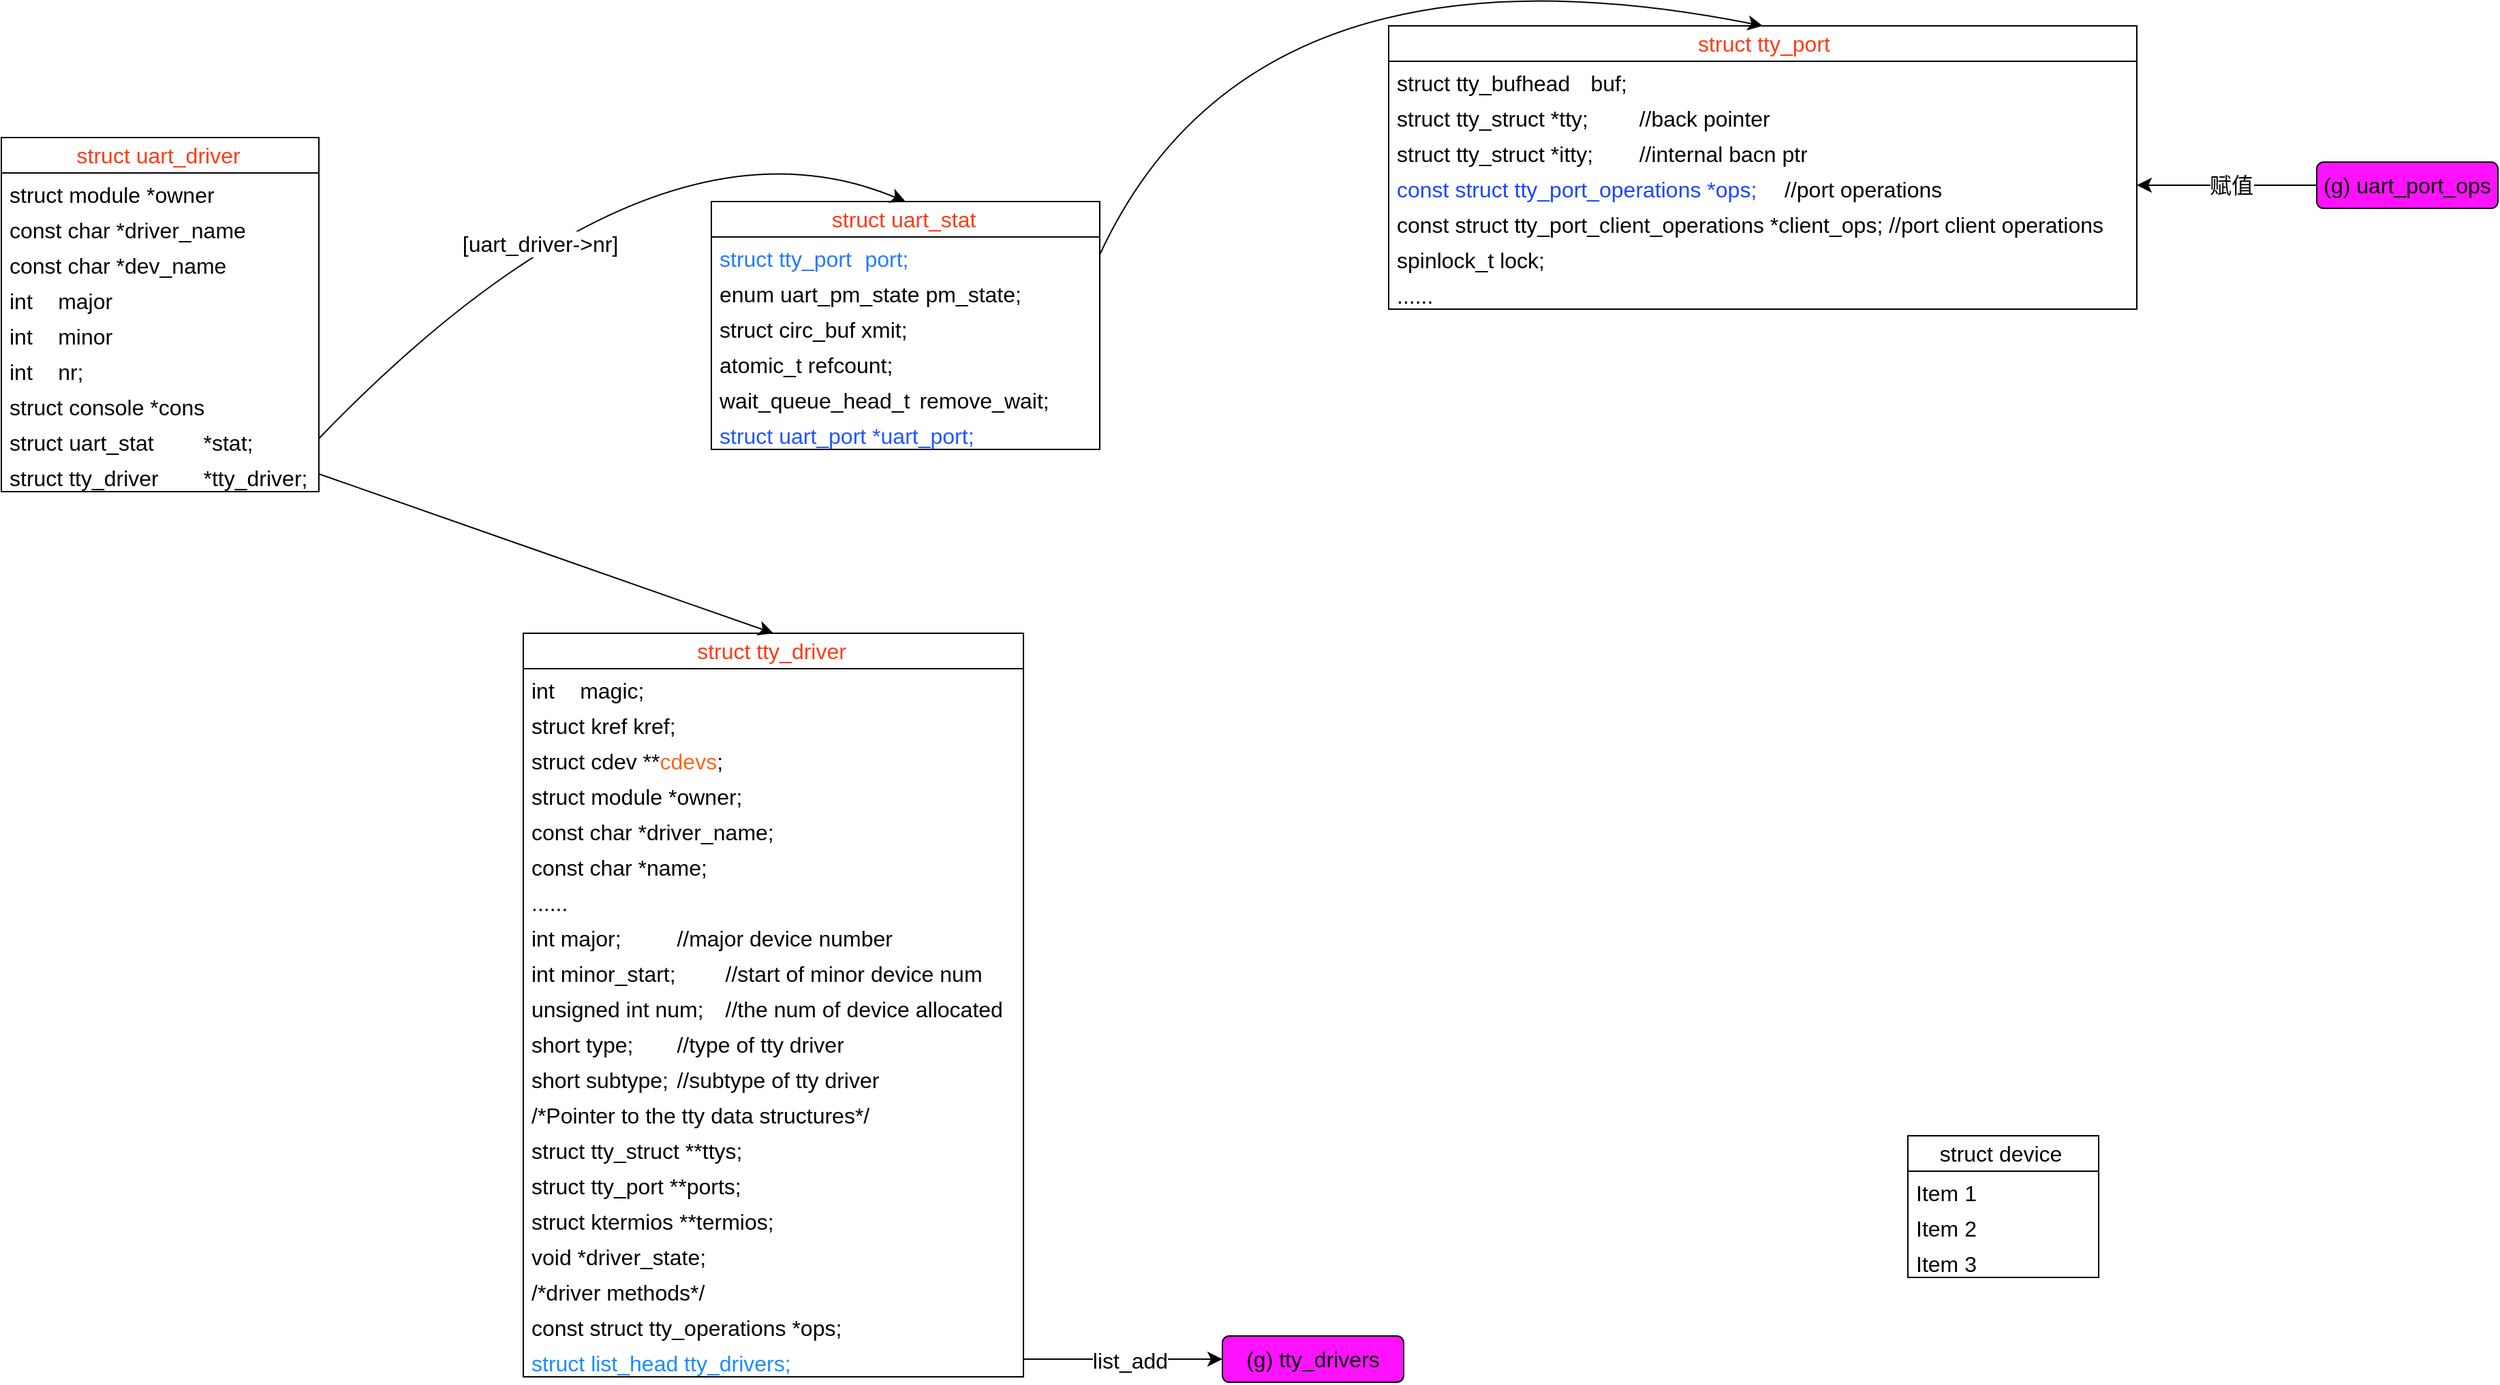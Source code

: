 <mxfile version="22.0.8" type="github">
  <diagram name="第 1 页" id="poyMkVzFCrn7jMh5MYYf">
    <mxGraphModel dx="1635" dy="1124" grid="0" gridSize="10" guides="1" tooltips="1" connect="1" arrows="1" fold="1" page="0" pageScale="1" pageWidth="827" pageHeight="1169" math="0" shadow="0">
      <root>
        <mxCell id="0" />
        <mxCell id="1" parent="0" />
        <mxCell id="u355SEzvm3KZrvOC773--2" value="&lt;font color=&quot;#ff3b14&quot;&gt;struct uart_driver&amp;nbsp;&lt;/font&gt;" style="swimlane;fontStyle=0;childLayout=stackLayout;horizontal=1;startSize=26;fillColor=none;horizontalStack=0;resizeParent=1;resizeParentMax=0;resizeLast=0;collapsible=1;marginBottom=0;html=1;fontSize=16;" vertex="1" parent="1">
          <mxGeometry x="-71" y="-1" width="233" height="260" as="geometry" />
        </mxCell>
        <mxCell id="u355SEzvm3KZrvOC773--5" value="struct module *owner" style="text;strokeColor=none;fillColor=none;align=left;verticalAlign=top;spacingLeft=4;spacingRight=4;overflow=hidden;rotatable=0;points=[[0,0.5],[1,0.5]];portConstraint=eastwest;whiteSpace=wrap;html=1;fontSize=16;" vertex="1" parent="u355SEzvm3KZrvOC773--2">
          <mxGeometry y="26" width="233" height="26" as="geometry" />
        </mxCell>
        <mxCell id="u355SEzvm3KZrvOC773--6" value="const char *driver_name" style="text;strokeColor=none;fillColor=none;align=left;verticalAlign=top;spacingLeft=4;spacingRight=4;overflow=hidden;rotatable=0;points=[[0,0.5],[1,0.5]];portConstraint=eastwest;whiteSpace=wrap;html=1;fontSize=16;" vertex="1" parent="u355SEzvm3KZrvOC773--2">
          <mxGeometry y="52" width="233" height="26" as="geometry" />
        </mxCell>
        <mxCell id="u355SEzvm3KZrvOC773--7" value="const char *dev_name" style="text;strokeColor=none;fillColor=none;align=left;verticalAlign=top;spacingLeft=4;spacingRight=4;overflow=hidden;rotatable=0;points=[[0,0.5],[1,0.5]];portConstraint=eastwest;whiteSpace=wrap;html=1;fontSize=16;" vertex="1" parent="u355SEzvm3KZrvOC773--2">
          <mxGeometry y="78" width="233" height="26" as="geometry" />
        </mxCell>
        <mxCell id="u355SEzvm3KZrvOC773--8" value="int&lt;span style=&quot;white-space: pre;&quot;&gt;&#x9;&lt;/span&gt;major" style="text;strokeColor=none;fillColor=none;align=left;verticalAlign=top;spacingLeft=4;spacingRight=4;overflow=hidden;rotatable=0;points=[[0,0.5],[1,0.5]];portConstraint=eastwest;whiteSpace=wrap;html=1;fontSize=16;" vertex="1" parent="u355SEzvm3KZrvOC773--2">
          <mxGeometry y="104" width="233" height="26" as="geometry" />
        </mxCell>
        <mxCell id="u355SEzvm3KZrvOC773--9" value="int&amp;nbsp;&lt;span style=&quot;white-space: pre;&quot;&gt;&#x9;&lt;/span&gt;minor" style="text;strokeColor=none;fillColor=none;align=left;verticalAlign=top;spacingLeft=4;spacingRight=4;overflow=hidden;rotatable=0;points=[[0,0.5],[1,0.5]];portConstraint=eastwest;whiteSpace=wrap;html=1;fontSize=16;" vertex="1" parent="u355SEzvm3KZrvOC773--2">
          <mxGeometry y="130" width="233" height="26" as="geometry" />
        </mxCell>
        <mxCell id="u355SEzvm3KZrvOC773--46" value="int&lt;span style=&quot;white-space: pre;&quot;&gt;&#x9;&lt;/span&gt;nr;" style="text;strokeColor=none;fillColor=none;align=left;verticalAlign=top;spacingLeft=4;spacingRight=4;overflow=hidden;rotatable=0;points=[[0,0.5],[1,0.5]];portConstraint=eastwest;whiteSpace=wrap;html=1;fontSize=16;" vertex="1" parent="u355SEzvm3KZrvOC773--2">
          <mxGeometry y="156" width="233" height="26" as="geometry" />
        </mxCell>
        <mxCell id="u355SEzvm3KZrvOC773--10" value="struct console *cons" style="text;strokeColor=none;fillColor=none;align=left;verticalAlign=top;spacingLeft=4;spacingRight=4;overflow=hidden;rotatable=0;points=[[0,0.5],[1,0.5]];portConstraint=eastwest;whiteSpace=wrap;html=1;fontSize=16;" vertex="1" parent="u355SEzvm3KZrvOC773--2">
          <mxGeometry y="182" width="233" height="26" as="geometry" />
        </mxCell>
        <mxCell id="u355SEzvm3KZrvOC773--12" value="struct uart_stat&lt;span style=&quot;white-space: pre;&quot;&gt;&#x9;&lt;/span&gt;*stat;" style="text;strokeColor=none;fillColor=none;align=left;verticalAlign=top;spacingLeft=4;spacingRight=4;overflow=hidden;rotatable=0;points=[[0,0.5],[1,0.5]];portConstraint=eastwest;whiteSpace=wrap;html=1;fontSize=16;" vertex="1" parent="u355SEzvm3KZrvOC773--2">
          <mxGeometry y="208" width="233" height="26" as="geometry" />
        </mxCell>
        <mxCell id="u355SEzvm3KZrvOC773--11" value="struct tty_driver&lt;span style=&quot;white-space: pre;&quot;&gt;&#x9;&lt;/span&gt;*tty_driver;" style="text;strokeColor=none;fillColor=none;align=left;verticalAlign=top;spacingLeft=4;spacingRight=4;overflow=hidden;rotatable=0;points=[[0,0.5],[1,0.5]];portConstraint=eastwest;whiteSpace=wrap;html=1;fontSize=16;" vertex="1" parent="u355SEzvm3KZrvOC773--2">
          <mxGeometry y="234" width="233" height="26" as="geometry" />
        </mxCell>
        <mxCell id="u355SEzvm3KZrvOC773--13" value="&lt;font color=&quot;#ff3b14&quot;&gt;struct tty_driver&amp;nbsp;&lt;/font&gt;" style="swimlane;fontStyle=0;childLayout=stackLayout;horizontal=1;startSize=26;fillColor=none;horizontalStack=0;resizeParent=1;resizeParentMax=0;resizeLast=0;collapsible=1;marginBottom=0;html=1;fontSize=16;" vertex="1" parent="1">
          <mxGeometry x="312" y="363" width="367" height="546" as="geometry" />
        </mxCell>
        <mxCell id="u355SEzvm3KZrvOC773--14" value="int&lt;span style=&quot;white-space: pre;&quot;&gt;&#x9;&lt;/span&gt;magic;" style="text;strokeColor=none;fillColor=none;align=left;verticalAlign=top;spacingLeft=4;spacingRight=4;overflow=hidden;rotatable=0;points=[[0,0.5],[1,0.5]];portConstraint=eastwest;whiteSpace=wrap;html=1;fontSize=16;" vertex="1" parent="u355SEzvm3KZrvOC773--13">
          <mxGeometry y="26" width="367" height="26" as="geometry" />
        </mxCell>
        <mxCell id="u355SEzvm3KZrvOC773--15" value="struct kref kref;" style="text;strokeColor=none;fillColor=none;align=left;verticalAlign=top;spacingLeft=4;spacingRight=4;overflow=hidden;rotatable=0;points=[[0,0.5],[1,0.5]];portConstraint=eastwest;whiteSpace=wrap;html=1;fontSize=16;" vertex="1" parent="u355SEzvm3KZrvOC773--13">
          <mxGeometry y="52" width="367" height="26" as="geometry" />
        </mxCell>
        <mxCell id="u355SEzvm3KZrvOC773--16" value="struct cdev **&lt;font color=&quot;#ff6417&quot;&gt;cdevs&lt;/font&gt;;" style="text;strokeColor=none;fillColor=none;align=left;verticalAlign=top;spacingLeft=4;spacingRight=4;overflow=hidden;rotatable=0;points=[[0,0.5],[1,0.5]];portConstraint=eastwest;whiteSpace=wrap;html=1;fontSize=16;" vertex="1" parent="u355SEzvm3KZrvOC773--13">
          <mxGeometry y="78" width="367" height="26" as="geometry" />
        </mxCell>
        <mxCell id="u355SEzvm3KZrvOC773--17" value="struct module *owner;" style="text;strokeColor=none;fillColor=none;align=left;verticalAlign=top;spacingLeft=4;spacingRight=4;overflow=hidden;rotatable=0;points=[[0,0.5],[1,0.5]];portConstraint=eastwest;whiteSpace=wrap;html=1;fontSize=16;" vertex="1" parent="u355SEzvm3KZrvOC773--13">
          <mxGeometry y="104" width="367" height="26" as="geometry" />
        </mxCell>
        <mxCell id="u355SEzvm3KZrvOC773--18" value="const char *driver_name;" style="text;strokeColor=none;fillColor=none;align=left;verticalAlign=top;spacingLeft=4;spacingRight=4;overflow=hidden;rotatable=0;points=[[0,0.5],[1,0.5]];portConstraint=eastwest;whiteSpace=wrap;html=1;fontSize=16;" vertex="1" parent="u355SEzvm3KZrvOC773--13">
          <mxGeometry y="130" width="367" height="26" as="geometry" />
        </mxCell>
        <mxCell id="u355SEzvm3KZrvOC773--19" value="const char *name;" style="text;strokeColor=none;fillColor=none;align=left;verticalAlign=top;spacingLeft=4;spacingRight=4;overflow=hidden;rotatable=0;points=[[0,0.5],[1,0.5]];portConstraint=eastwest;whiteSpace=wrap;html=1;fontSize=16;" vertex="1" parent="u355SEzvm3KZrvOC773--13">
          <mxGeometry y="156" width="367" height="26" as="geometry" />
        </mxCell>
        <mxCell id="u355SEzvm3KZrvOC773--20" value="......" style="text;strokeColor=none;fillColor=none;align=left;verticalAlign=top;spacingLeft=4;spacingRight=4;overflow=hidden;rotatable=0;points=[[0,0.5],[1,0.5]];portConstraint=eastwest;whiteSpace=wrap;html=1;fontSize=16;" vertex="1" parent="u355SEzvm3KZrvOC773--13">
          <mxGeometry y="182" width="367" height="26" as="geometry" />
        </mxCell>
        <mxCell id="u355SEzvm3KZrvOC773--21" value="int major;&lt;span style=&quot;white-space: pre;&quot;&gt;&#x9;&lt;/span&gt;&lt;span style=&quot;white-space: pre;&quot;&gt;&#x9;&lt;/span&gt;//major device number" style="text;strokeColor=none;fillColor=none;align=left;verticalAlign=top;spacingLeft=4;spacingRight=4;overflow=hidden;rotatable=0;points=[[0,0.5],[1,0.5]];portConstraint=eastwest;whiteSpace=wrap;html=1;fontSize=16;" vertex="1" parent="u355SEzvm3KZrvOC773--13">
          <mxGeometry y="208" width="367" height="26" as="geometry" />
        </mxCell>
        <mxCell id="u355SEzvm3KZrvOC773--23" value="int minor_start;&lt;span style=&quot;white-space: pre;&quot;&gt;&#x9;&lt;/span&gt;//start of minor device num" style="text;strokeColor=none;fillColor=none;align=left;verticalAlign=top;spacingLeft=4;spacingRight=4;overflow=hidden;rotatable=0;points=[[0,0.5],[1,0.5]];portConstraint=eastwest;whiteSpace=wrap;html=1;fontSize=16;" vertex="1" parent="u355SEzvm3KZrvOC773--13">
          <mxGeometry y="234" width="367" height="26" as="geometry" />
        </mxCell>
        <mxCell id="u355SEzvm3KZrvOC773--24" value="unsigned int num;&lt;span style=&quot;white-space: pre;&quot;&gt;&#x9;&lt;/span&gt;//the num of device allocated" style="text;strokeColor=none;fillColor=none;align=left;verticalAlign=top;spacingLeft=4;spacingRight=4;overflow=hidden;rotatable=0;points=[[0,0.5],[1,0.5]];portConstraint=eastwest;whiteSpace=wrap;html=1;fontSize=16;" vertex="1" parent="u355SEzvm3KZrvOC773--13">
          <mxGeometry y="260" width="367" height="26" as="geometry" />
        </mxCell>
        <mxCell id="u355SEzvm3KZrvOC773--25" value="short type;&lt;span style=&quot;white-space: pre;&quot;&gt;&#x9;&lt;/span&gt;//type of tty driver" style="text;strokeColor=none;fillColor=none;align=left;verticalAlign=top;spacingLeft=4;spacingRight=4;overflow=hidden;rotatable=0;points=[[0,0.5],[1,0.5]];portConstraint=eastwest;whiteSpace=wrap;html=1;fontSize=16;" vertex="1" parent="u355SEzvm3KZrvOC773--13">
          <mxGeometry y="286" width="367" height="26" as="geometry" />
        </mxCell>
        <mxCell id="u355SEzvm3KZrvOC773--26" value="short subtype;&lt;span style=&quot;white-space: pre;&quot;&gt;&#x9;&lt;/span&gt;//subtype of tty driver" style="text;strokeColor=none;fillColor=none;align=left;verticalAlign=top;spacingLeft=4;spacingRight=4;overflow=hidden;rotatable=0;points=[[0,0.5],[1,0.5]];portConstraint=eastwest;whiteSpace=wrap;html=1;fontSize=16;" vertex="1" parent="u355SEzvm3KZrvOC773--13">
          <mxGeometry y="312" width="367" height="26" as="geometry" />
        </mxCell>
        <mxCell id="u355SEzvm3KZrvOC773--27" value="/*Pointer to the tty data structures*/" style="text;strokeColor=none;fillColor=none;align=left;verticalAlign=top;spacingLeft=4;spacingRight=4;overflow=hidden;rotatable=0;points=[[0,0.5],[1,0.5]];portConstraint=eastwest;whiteSpace=wrap;html=1;fontSize=16;" vertex="1" parent="u355SEzvm3KZrvOC773--13">
          <mxGeometry y="338" width="367" height="26" as="geometry" />
        </mxCell>
        <mxCell id="u355SEzvm3KZrvOC773--28" value="struct tty_struct **ttys;" style="text;strokeColor=none;fillColor=none;align=left;verticalAlign=top;spacingLeft=4;spacingRight=4;overflow=hidden;rotatable=0;points=[[0,0.5],[1,0.5]];portConstraint=eastwest;whiteSpace=wrap;html=1;fontSize=16;" vertex="1" parent="u355SEzvm3KZrvOC773--13">
          <mxGeometry y="364" width="367" height="26" as="geometry" />
        </mxCell>
        <mxCell id="u355SEzvm3KZrvOC773--29" value="struct tty_port **ports;" style="text;strokeColor=none;fillColor=none;align=left;verticalAlign=top;spacingLeft=4;spacingRight=4;overflow=hidden;rotatable=0;points=[[0,0.5],[1,0.5]];portConstraint=eastwest;whiteSpace=wrap;html=1;fontSize=16;" vertex="1" parent="u355SEzvm3KZrvOC773--13">
          <mxGeometry y="390" width="367" height="26" as="geometry" />
        </mxCell>
        <mxCell id="u355SEzvm3KZrvOC773--30" value="struct ktermios **termios;" style="text;strokeColor=none;fillColor=none;align=left;verticalAlign=top;spacingLeft=4;spacingRight=4;overflow=hidden;rotatable=0;points=[[0,0.5],[1,0.5]];portConstraint=eastwest;whiteSpace=wrap;html=1;fontSize=16;" vertex="1" parent="u355SEzvm3KZrvOC773--13">
          <mxGeometry y="416" width="367" height="26" as="geometry" />
        </mxCell>
        <mxCell id="u355SEzvm3KZrvOC773--31" value="void *driver_state;" style="text;strokeColor=none;fillColor=none;align=left;verticalAlign=top;spacingLeft=4;spacingRight=4;overflow=hidden;rotatable=0;points=[[0,0.5],[1,0.5]];portConstraint=eastwest;whiteSpace=wrap;html=1;fontSize=16;" vertex="1" parent="u355SEzvm3KZrvOC773--13">
          <mxGeometry y="442" width="367" height="26" as="geometry" />
        </mxCell>
        <mxCell id="u355SEzvm3KZrvOC773--32" value="/*driver methods*/" style="text;strokeColor=none;fillColor=none;align=left;verticalAlign=top;spacingLeft=4;spacingRight=4;overflow=hidden;rotatable=0;points=[[0,0.5],[1,0.5]];portConstraint=eastwest;whiteSpace=wrap;html=1;fontSize=16;" vertex="1" parent="u355SEzvm3KZrvOC773--13">
          <mxGeometry y="468" width="367" height="26" as="geometry" />
        </mxCell>
        <mxCell id="u355SEzvm3KZrvOC773--33" value="const struct tty_operations *ops;" style="text;strokeColor=none;fillColor=none;align=left;verticalAlign=top;spacingLeft=4;spacingRight=4;overflow=hidden;rotatable=0;points=[[0,0.5],[1,0.5]];portConstraint=eastwest;whiteSpace=wrap;html=1;fontSize=16;" vertex="1" parent="u355SEzvm3KZrvOC773--13">
          <mxGeometry y="494" width="367" height="26" as="geometry" />
        </mxCell>
        <mxCell id="u355SEzvm3KZrvOC773--34" value="&lt;font color=&quot;#198cff&quot;&gt;struct list_head tty_drivers;&lt;/font&gt;" style="text;strokeColor=none;fillColor=none;align=left;verticalAlign=top;spacingLeft=4;spacingRight=4;overflow=hidden;rotatable=0;points=[[0,0.5],[1,0.5]];portConstraint=eastwest;whiteSpace=wrap;html=1;fontSize=16;" vertex="1" parent="u355SEzvm3KZrvOC773--13">
          <mxGeometry y="520" width="367" height="26" as="geometry" />
        </mxCell>
        <mxCell id="u355SEzvm3KZrvOC773--22" style="edgeStyle=none;curved=1;rounded=0;orthogonalLoop=1;jettySize=auto;html=1;exitX=1;exitY=0.5;exitDx=0;exitDy=0;entryX=0.5;entryY=0;entryDx=0;entryDy=0;fontSize=12;startSize=8;endSize=8;" edge="1" parent="1" source="u355SEzvm3KZrvOC773--11" target="u355SEzvm3KZrvOC773--13">
          <mxGeometry relative="1" as="geometry">
            <Array as="points">
              <mxPoint x="255" y="279" />
            </Array>
          </mxGeometry>
        </mxCell>
        <mxCell id="u355SEzvm3KZrvOC773--35" value="&lt;font color=&quot;#ff3b14&quot;&gt;struct uart_stat&amp;nbsp;&lt;/font&gt;" style="swimlane;fontStyle=0;childLayout=stackLayout;horizontal=1;startSize=26;fillColor=none;horizontalStack=0;resizeParent=1;resizeParentMax=0;resizeLast=0;collapsible=1;marginBottom=0;html=1;fontSize=16;" vertex="1" parent="1">
          <mxGeometry x="450" y="46" width="285" height="182" as="geometry" />
        </mxCell>
        <mxCell id="u355SEzvm3KZrvOC773--36" value="&lt;font color=&quot;#247bff&quot;&gt;struct tty_port&lt;span style=&quot;white-space: pre;&quot;&gt;&#x9;&lt;/span&gt;port;&lt;/font&gt;" style="text;strokeColor=none;fillColor=none;align=left;verticalAlign=top;spacingLeft=4;spacingRight=4;overflow=hidden;rotatable=0;points=[[0,0.5],[1,0.5]];portConstraint=eastwest;whiteSpace=wrap;html=1;fontSize=16;" vertex="1" parent="u355SEzvm3KZrvOC773--35">
          <mxGeometry y="26" width="285" height="26" as="geometry" />
        </mxCell>
        <mxCell id="u355SEzvm3KZrvOC773--37" value="enum uart_pm_state pm_state;" style="text;strokeColor=none;fillColor=none;align=left;verticalAlign=top;spacingLeft=4;spacingRight=4;overflow=hidden;rotatable=0;points=[[0,0.5],[1,0.5]];portConstraint=eastwest;whiteSpace=wrap;html=1;fontSize=16;" vertex="1" parent="u355SEzvm3KZrvOC773--35">
          <mxGeometry y="52" width="285" height="26" as="geometry" />
        </mxCell>
        <mxCell id="u355SEzvm3KZrvOC773--38" value="struct circ_buf xmit;" style="text;strokeColor=none;fillColor=none;align=left;verticalAlign=top;spacingLeft=4;spacingRight=4;overflow=hidden;rotatable=0;points=[[0,0.5],[1,0.5]];portConstraint=eastwest;whiteSpace=wrap;html=1;fontSize=16;" vertex="1" parent="u355SEzvm3KZrvOC773--35">
          <mxGeometry y="78" width="285" height="26" as="geometry" />
        </mxCell>
        <mxCell id="u355SEzvm3KZrvOC773--40" value="atomic_t refcount;" style="text;strokeColor=none;fillColor=none;align=left;verticalAlign=top;spacingLeft=4;spacingRight=4;overflow=hidden;rotatable=0;points=[[0,0.5],[1,0.5]];portConstraint=eastwest;whiteSpace=wrap;html=1;fontSize=16;" vertex="1" parent="u355SEzvm3KZrvOC773--35">
          <mxGeometry y="104" width="285" height="26" as="geometry" />
        </mxCell>
        <mxCell id="u355SEzvm3KZrvOC773--41" value="wait_queue_head_t&lt;span style=&quot;white-space: pre;&quot;&gt;&#x9;&lt;/span&gt;&amp;nbsp;remove_wait;" style="text;strokeColor=none;fillColor=none;align=left;verticalAlign=top;spacingLeft=4;spacingRight=4;overflow=hidden;rotatable=0;points=[[0,0.5],[1,0.5]];portConstraint=eastwest;whiteSpace=wrap;html=1;fontSize=16;" vertex="1" parent="u355SEzvm3KZrvOC773--35">
          <mxGeometry y="130" width="285" height="26" as="geometry" />
        </mxCell>
        <mxCell id="u355SEzvm3KZrvOC773--42" value="&lt;font color=&quot;#2155ff&quot;&gt;struct uart_port *uart_port;&lt;/font&gt;" style="text;strokeColor=none;fillColor=none;align=left;verticalAlign=top;spacingLeft=4;spacingRight=4;overflow=hidden;rotatable=0;points=[[0,0.5],[1,0.5]];portConstraint=eastwest;whiteSpace=wrap;html=1;fontSize=16;" vertex="1" parent="u355SEzvm3KZrvOC773--35">
          <mxGeometry y="156" width="285" height="26" as="geometry" />
        </mxCell>
        <mxCell id="u355SEzvm3KZrvOC773--44" style="edgeStyle=none;curved=1;rounded=0;orthogonalLoop=1;jettySize=auto;html=1;exitX=1;exitY=0.5;exitDx=0;exitDy=0;entryX=0.5;entryY=0;entryDx=0;entryDy=0;fontSize=12;startSize=8;endSize=8;" edge="1" parent="1" source="u355SEzvm3KZrvOC773--12" target="u355SEzvm3KZrvOC773--35">
          <mxGeometry relative="1" as="geometry">
            <Array as="points">
              <mxPoint x="405" y="-32" />
            </Array>
          </mxGeometry>
        </mxCell>
        <mxCell id="u355SEzvm3KZrvOC773--47" value="[uart_driver-&amp;gt;nr]" style="edgeLabel;html=1;align=center;verticalAlign=middle;resizable=0;points=[];fontSize=16;" vertex="1" connectable="0" parent="u355SEzvm3KZrvOC773--44">
          <mxGeometry x="-0.222" y="-17" relative="1" as="geometry">
            <mxPoint as="offset" />
          </mxGeometry>
        </mxCell>
        <mxCell id="u355SEzvm3KZrvOC773--52" value="&lt;font color=&quot;#ff3b14&quot;&gt;struct tty_port&lt;/font&gt;" style="swimlane;fontStyle=0;childLayout=stackLayout;horizontal=1;startSize=26;fillColor=none;horizontalStack=0;resizeParent=1;resizeParentMax=0;resizeLast=0;collapsible=1;marginBottom=0;html=1;fontSize=16;" vertex="1" parent="1">
          <mxGeometry x="947" y="-83" width="549" height="208" as="geometry" />
        </mxCell>
        <mxCell id="u355SEzvm3KZrvOC773--53" value="struct tty_bufhead&lt;span style=&quot;white-space: pre;&quot;&gt;&#x9;&lt;/span&gt;buf;" style="text;strokeColor=none;fillColor=none;align=left;verticalAlign=top;spacingLeft=4;spacingRight=4;overflow=hidden;rotatable=0;points=[[0,0.5],[1,0.5]];portConstraint=eastwest;whiteSpace=wrap;html=1;fontSize=16;" vertex="1" parent="u355SEzvm3KZrvOC773--52">
          <mxGeometry y="26" width="549" height="26" as="geometry" />
        </mxCell>
        <mxCell id="u355SEzvm3KZrvOC773--54" value="struct tty_struct *tty;&lt;span style=&quot;white-space: pre;&quot;&gt;&#x9;&lt;/span&gt;//back pointer" style="text;strokeColor=none;fillColor=none;align=left;verticalAlign=top;spacingLeft=4;spacingRight=4;overflow=hidden;rotatable=0;points=[[0,0.5],[1,0.5]];portConstraint=eastwest;whiteSpace=wrap;html=1;fontSize=16;" vertex="1" parent="u355SEzvm3KZrvOC773--52">
          <mxGeometry y="52" width="549" height="26" as="geometry" />
        </mxCell>
        <mxCell id="u355SEzvm3KZrvOC773--55" value="struct tty_struct *itty;&lt;span style=&quot;white-space: pre;&quot;&gt;&#x9;&lt;/span&gt;//internal bacn ptr" style="text;strokeColor=none;fillColor=none;align=left;verticalAlign=top;spacingLeft=4;spacingRight=4;overflow=hidden;rotatable=0;points=[[0,0.5],[1,0.5]];portConstraint=eastwest;whiteSpace=wrap;html=1;fontSize=16;" vertex="1" parent="u355SEzvm3KZrvOC773--52">
          <mxGeometry y="78" width="549" height="26" as="geometry" />
        </mxCell>
        <mxCell id="u355SEzvm3KZrvOC773--56" value="&lt;font color=&quot;#1947ff&quot;&gt;const struct tty_port_operations *ops;&amp;nbsp;&lt;/font&gt;&lt;span style=&quot;white-space: pre;&quot;&gt;&#x9;&lt;/span&gt;//port operations" style="text;strokeColor=none;fillColor=none;align=left;verticalAlign=top;spacingLeft=4;spacingRight=4;overflow=hidden;rotatable=0;points=[[0,0.5],[1,0.5]];portConstraint=eastwest;whiteSpace=wrap;html=1;fontSize=16;" vertex="1" parent="u355SEzvm3KZrvOC773--52">
          <mxGeometry y="104" width="549" height="26" as="geometry" />
        </mxCell>
        <mxCell id="u355SEzvm3KZrvOC773--57" value="const struct tty_port_client_operations *client_ops; //port client operations" style="text;strokeColor=none;fillColor=none;align=left;verticalAlign=top;spacingLeft=4;spacingRight=4;overflow=hidden;rotatable=0;points=[[0,0.5],[1,0.5]];portConstraint=eastwest;whiteSpace=wrap;html=1;fontSize=16;" vertex="1" parent="u355SEzvm3KZrvOC773--52">
          <mxGeometry y="130" width="549" height="26" as="geometry" />
        </mxCell>
        <mxCell id="u355SEzvm3KZrvOC773--58" value="spinlock_t lock;" style="text;strokeColor=none;fillColor=none;align=left;verticalAlign=top;spacingLeft=4;spacingRight=4;overflow=hidden;rotatable=0;points=[[0,0.5],[1,0.5]];portConstraint=eastwest;whiteSpace=wrap;html=1;fontSize=16;" vertex="1" parent="u355SEzvm3KZrvOC773--52">
          <mxGeometry y="156" width="549" height="26" as="geometry" />
        </mxCell>
        <mxCell id="u355SEzvm3KZrvOC773--59" value="......" style="text;strokeColor=none;fillColor=none;align=left;verticalAlign=top;spacingLeft=4;spacingRight=4;overflow=hidden;rotatable=0;points=[[0,0.5],[1,0.5]];portConstraint=eastwest;whiteSpace=wrap;html=1;fontSize=16;" vertex="1" parent="u355SEzvm3KZrvOC773--52">
          <mxGeometry y="182" width="549" height="26" as="geometry" />
        </mxCell>
        <mxCell id="u355SEzvm3KZrvOC773--73" style="edgeStyle=none;curved=1;rounded=0;orthogonalLoop=1;jettySize=auto;html=1;exitX=1;exitY=0.5;exitDx=0;exitDy=0;entryX=0.5;entryY=0;entryDx=0;entryDy=0;fontSize=12;startSize=8;endSize=8;" edge="1" parent="1" source="u355SEzvm3KZrvOC773--36" target="u355SEzvm3KZrvOC773--52">
          <mxGeometry relative="1" as="geometry">
            <Array as="points">
              <mxPoint x="847" y="-157" />
            </Array>
          </mxGeometry>
        </mxCell>
        <mxCell id="u355SEzvm3KZrvOC773--77" style="edgeStyle=none;curved=1;rounded=0;orthogonalLoop=1;jettySize=auto;html=1;entryX=1;entryY=0.5;entryDx=0;entryDy=0;fontSize=12;startSize=8;endSize=8;" edge="1" parent="1" source="u355SEzvm3KZrvOC773--76" target="u355SEzvm3KZrvOC773--56">
          <mxGeometry relative="1" as="geometry" />
        </mxCell>
        <mxCell id="u355SEzvm3KZrvOC773--82" value="赋值" style="edgeLabel;html=1;align=center;verticalAlign=middle;resizable=0;points=[];fontSize=16;" vertex="1" connectable="0" parent="u355SEzvm3KZrvOC773--77">
          <mxGeometry x="-0.035" relative="1" as="geometry">
            <mxPoint as="offset" />
          </mxGeometry>
        </mxCell>
        <mxCell id="u355SEzvm3KZrvOC773--76" value="(g) uart_port_ops" style="rounded=1;whiteSpace=wrap;html=1;fontSize=16;fillColor=#FF12FF;" vertex="1" parent="1">
          <mxGeometry x="1628" y="17" width="133" height="34" as="geometry" />
        </mxCell>
        <mxCell id="u355SEzvm3KZrvOC773--83" value="(g) tty_drivers" style="rounded=1;whiteSpace=wrap;html=1;fontSize=16;fillColor=#FF12FF;" vertex="1" parent="1">
          <mxGeometry x="825" y="879" width="133" height="34" as="geometry" />
        </mxCell>
        <mxCell id="u355SEzvm3KZrvOC773--84" style="edgeStyle=none;curved=1;rounded=0;orthogonalLoop=1;jettySize=auto;html=1;exitX=1;exitY=0.5;exitDx=0;exitDy=0;fontSize=12;startSize=8;endSize=8;" edge="1" parent="1" source="u355SEzvm3KZrvOC773--34" target="u355SEzvm3KZrvOC773--83">
          <mxGeometry relative="1" as="geometry" />
        </mxCell>
        <mxCell id="u355SEzvm3KZrvOC773--85" value="list_add" style="edgeLabel;html=1;align=center;verticalAlign=middle;resizable=0;points=[];fontSize=16;" vertex="1" connectable="0" parent="u355SEzvm3KZrvOC773--84">
          <mxGeometry x="0.059" y="-1" relative="1" as="geometry">
            <mxPoint as="offset" />
          </mxGeometry>
        </mxCell>
        <mxCell id="u355SEzvm3KZrvOC773--86" value="struct device&amp;nbsp;" style="swimlane;fontStyle=0;childLayout=stackLayout;horizontal=1;startSize=26;fillColor=none;horizontalStack=0;resizeParent=1;resizeParentMax=0;resizeLast=0;collapsible=1;marginBottom=0;html=1;fontSize=16;" vertex="1" parent="1">
          <mxGeometry x="1328" y="732" width="140" height="104" as="geometry" />
        </mxCell>
        <mxCell id="u355SEzvm3KZrvOC773--87" value="Item 1" style="text;strokeColor=none;fillColor=none;align=left;verticalAlign=top;spacingLeft=4;spacingRight=4;overflow=hidden;rotatable=0;points=[[0,0.5],[1,0.5]];portConstraint=eastwest;whiteSpace=wrap;html=1;fontSize=16;" vertex="1" parent="u355SEzvm3KZrvOC773--86">
          <mxGeometry y="26" width="140" height="26" as="geometry" />
        </mxCell>
        <mxCell id="u355SEzvm3KZrvOC773--88" value="Item 2" style="text;strokeColor=none;fillColor=none;align=left;verticalAlign=top;spacingLeft=4;spacingRight=4;overflow=hidden;rotatable=0;points=[[0,0.5],[1,0.5]];portConstraint=eastwest;whiteSpace=wrap;html=1;fontSize=16;" vertex="1" parent="u355SEzvm3KZrvOC773--86">
          <mxGeometry y="52" width="140" height="26" as="geometry" />
        </mxCell>
        <mxCell id="u355SEzvm3KZrvOC773--89" value="Item 3" style="text;strokeColor=none;fillColor=none;align=left;verticalAlign=top;spacingLeft=4;spacingRight=4;overflow=hidden;rotatable=0;points=[[0,0.5],[1,0.5]];portConstraint=eastwest;whiteSpace=wrap;html=1;fontSize=16;" vertex="1" parent="u355SEzvm3KZrvOC773--86">
          <mxGeometry y="78" width="140" height="26" as="geometry" />
        </mxCell>
      </root>
    </mxGraphModel>
  </diagram>
</mxfile>

